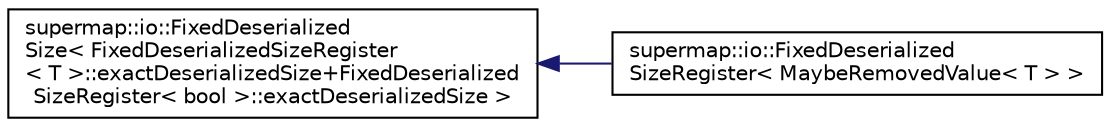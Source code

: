 digraph "Graphical Class Hierarchy"
{
 // LATEX_PDF_SIZE
  edge [fontname="Helvetica",fontsize="10",labelfontname="Helvetica",labelfontsize="10"];
  node [fontname="Helvetica",fontsize="10",shape=record];
  rankdir="LR";
  Node0 [label="supermap::io::FixedDeserialized\lSize\< FixedDeserializedSizeRegister\l\< T \>::exactDeserializedSize+FixedDeserialized\lSizeRegister\< bool \>::exactDeserializedSize \>",height=0.2,width=0.4,color="black", fillcolor="white", style="filled",URL="$structsupermap_1_1io_1_1FixedDeserializedSize.html",tooltip=" "];
  Node0 -> Node1 [dir="back",color="midnightblue",fontsize="10",style="solid",fontname="Helvetica"];
  Node1 [label="supermap::io::FixedDeserialized\lSizeRegister\< MaybeRemovedValue\< T \> \>",height=0.2,width=0.4,color="black", fillcolor="white", style="filled",URL="$structsupermap_1_1io_1_1FixedDeserializedSizeRegister_3_01MaybeRemovedValue_3_01T_01_4_01_4.html",tooltip="FixedDeserializedSizeRegister template specialization for MaybeRemovedValue."];
}

